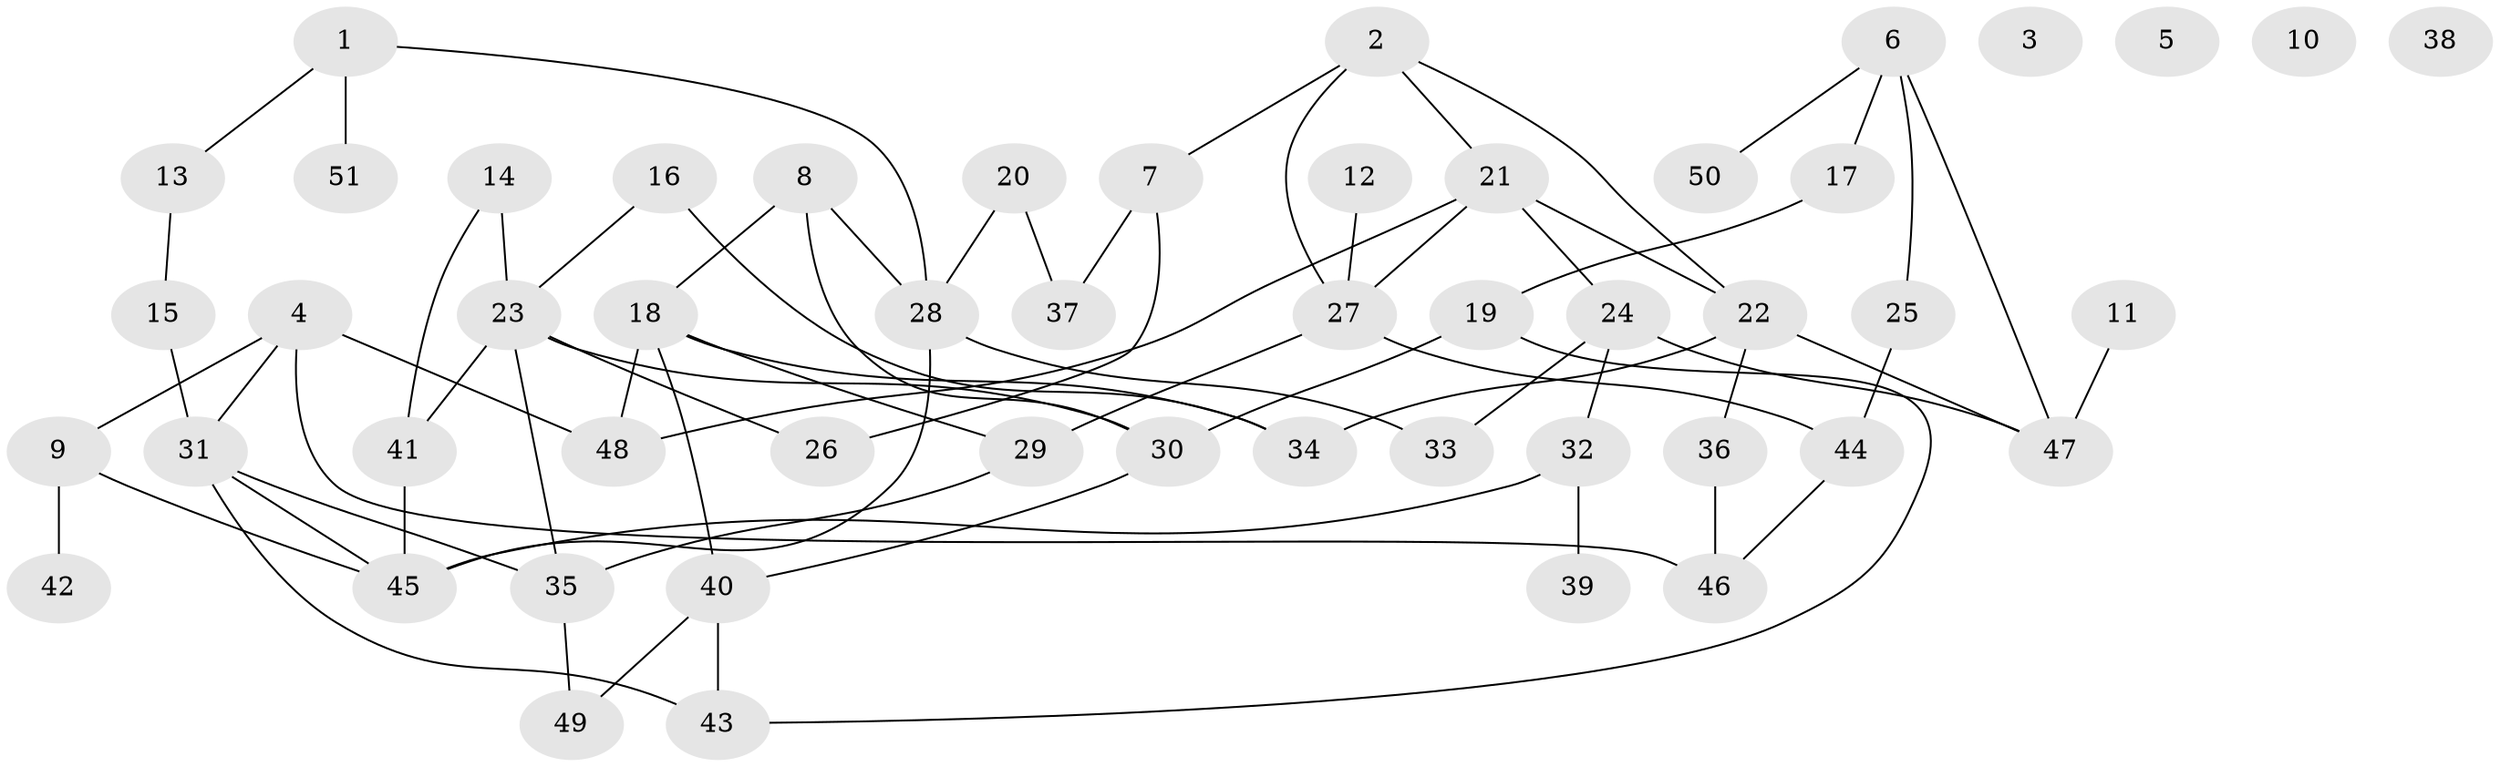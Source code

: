 // Generated by graph-tools (version 1.1) at 2025/49/03/09/25 03:49:11]
// undirected, 51 vertices, 71 edges
graph export_dot {
graph [start="1"]
  node [color=gray90,style=filled];
  1;
  2;
  3;
  4;
  5;
  6;
  7;
  8;
  9;
  10;
  11;
  12;
  13;
  14;
  15;
  16;
  17;
  18;
  19;
  20;
  21;
  22;
  23;
  24;
  25;
  26;
  27;
  28;
  29;
  30;
  31;
  32;
  33;
  34;
  35;
  36;
  37;
  38;
  39;
  40;
  41;
  42;
  43;
  44;
  45;
  46;
  47;
  48;
  49;
  50;
  51;
  1 -- 13;
  1 -- 28;
  1 -- 51;
  2 -- 7;
  2 -- 21;
  2 -- 22;
  2 -- 27;
  4 -- 9;
  4 -- 31;
  4 -- 46;
  4 -- 48;
  6 -- 17;
  6 -- 25;
  6 -- 47;
  6 -- 50;
  7 -- 26;
  7 -- 37;
  8 -- 18;
  8 -- 28;
  8 -- 30;
  9 -- 42;
  9 -- 45;
  11 -- 47;
  12 -- 27;
  13 -- 15;
  14 -- 23;
  14 -- 41;
  15 -- 31;
  16 -- 23;
  16 -- 34;
  17 -- 19;
  18 -- 29;
  18 -- 34;
  18 -- 40;
  18 -- 48;
  19 -- 30;
  19 -- 43;
  20 -- 28;
  20 -- 37;
  21 -- 22;
  21 -- 24;
  21 -- 27;
  21 -- 48;
  22 -- 34;
  22 -- 36;
  22 -- 47;
  23 -- 26;
  23 -- 30;
  23 -- 35;
  23 -- 41;
  24 -- 32;
  24 -- 33;
  24 -- 47;
  25 -- 44;
  27 -- 29;
  27 -- 44;
  28 -- 33;
  28 -- 45;
  29 -- 35;
  30 -- 40;
  31 -- 35;
  31 -- 43;
  31 -- 45;
  32 -- 39;
  32 -- 45;
  35 -- 49;
  36 -- 46;
  40 -- 43;
  40 -- 49;
  41 -- 45;
  44 -- 46;
}
